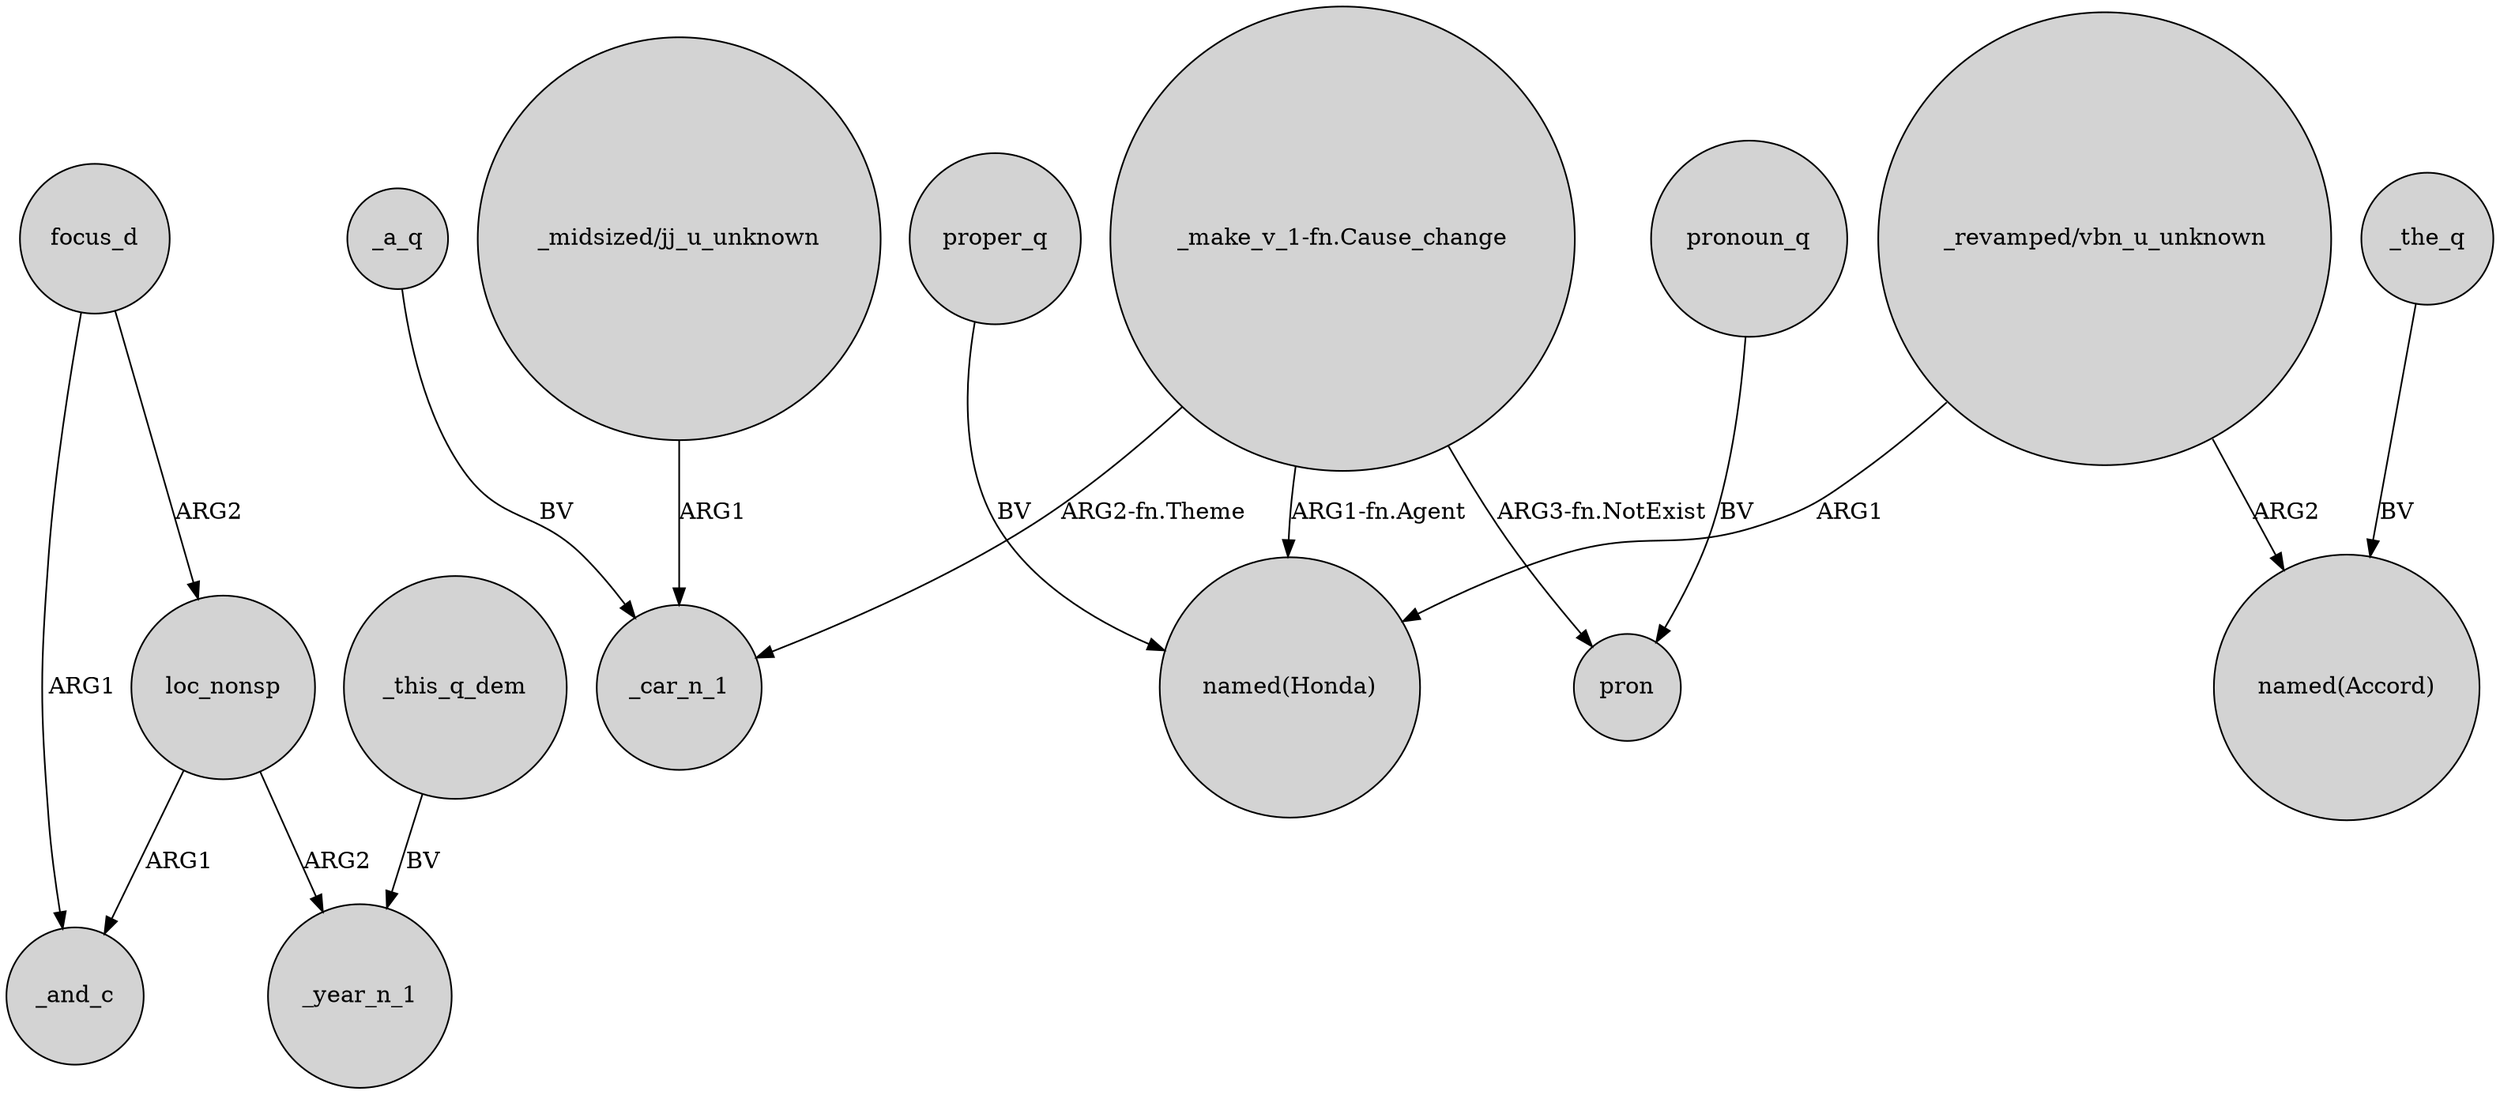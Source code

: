 digraph {
	node [shape=circle style=filled]
	loc_nonsp -> _and_c [label=ARG1]
	"_midsized/jj_u_unknown" -> _car_n_1 [label=ARG1]
	focus_d -> loc_nonsp [label=ARG2]
	proper_q -> "named(Honda)" [label=BV]
	"_revamped/vbn_u_unknown" -> "named(Accord)" [label=ARG2]
	_a_q -> _car_n_1 [label=BV]
	"_make_v_1-fn.Cause_change" -> pron [label="ARG3-fn.NotExist"]
	"_make_v_1-fn.Cause_change" -> "named(Honda)" [label="ARG1-fn.Agent"]
	pronoun_q -> pron [label=BV]
	loc_nonsp -> _year_n_1 [label=ARG2]
	focus_d -> _and_c [label=ARG1]
	"_make_v_1-fn.Cause_change" -> _car_n_1 [label="ARG2-fn.Theme"]
	_the_q -> "named(Accord)" [label=BV]
	"_revamped/vbn_u_unknown" -> "named(Honda)" [label=ARG1]
	_this_q_dem -> _year_n_1 [label=BV]
}
